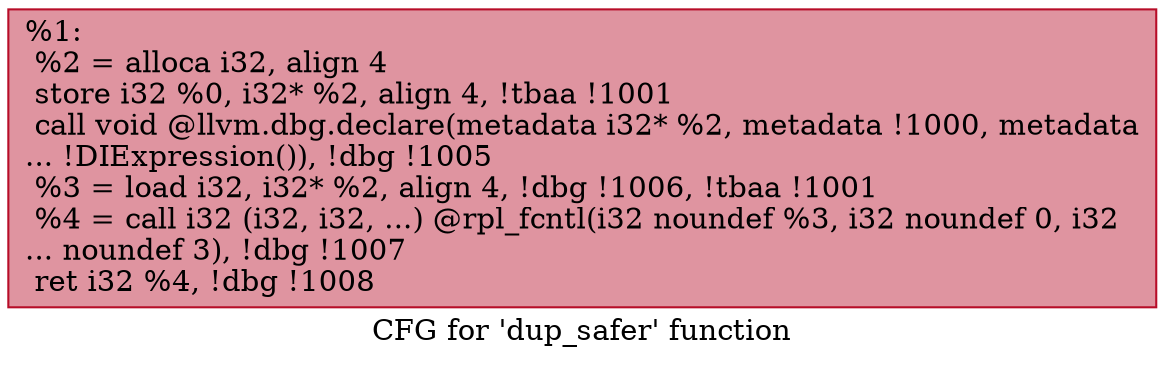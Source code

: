 digraph "CFG for 'dup_safer' function" {
	label="CFG for 'dup_safer' function";

	Node0x23c51d0 [shape=record,color="#b70d28ff", style=filled, fillcolor="#b70d2870",label="{%1:\l  %2 = alloca i32, align 4\l  store i32 %0, i32* %2, align 4, !tbaa !1001\l  call void @llvm.dbg.declare(metadata i32* %2, metadata !1000, metadata\l... !DIExpression()), !dbg !1005\l  %3 = load i32, i32* %2, align 4, !dbg !1006, !tbaa !1001\l  %4 = call i32 (i32, i32, ...) @rpl_fcntl(i32 noundef %3, i32 noundef 0, i32\l... noundef 3), !dbg !1007\l  ret i32 %4, !dbg !1008\l}"];
}
